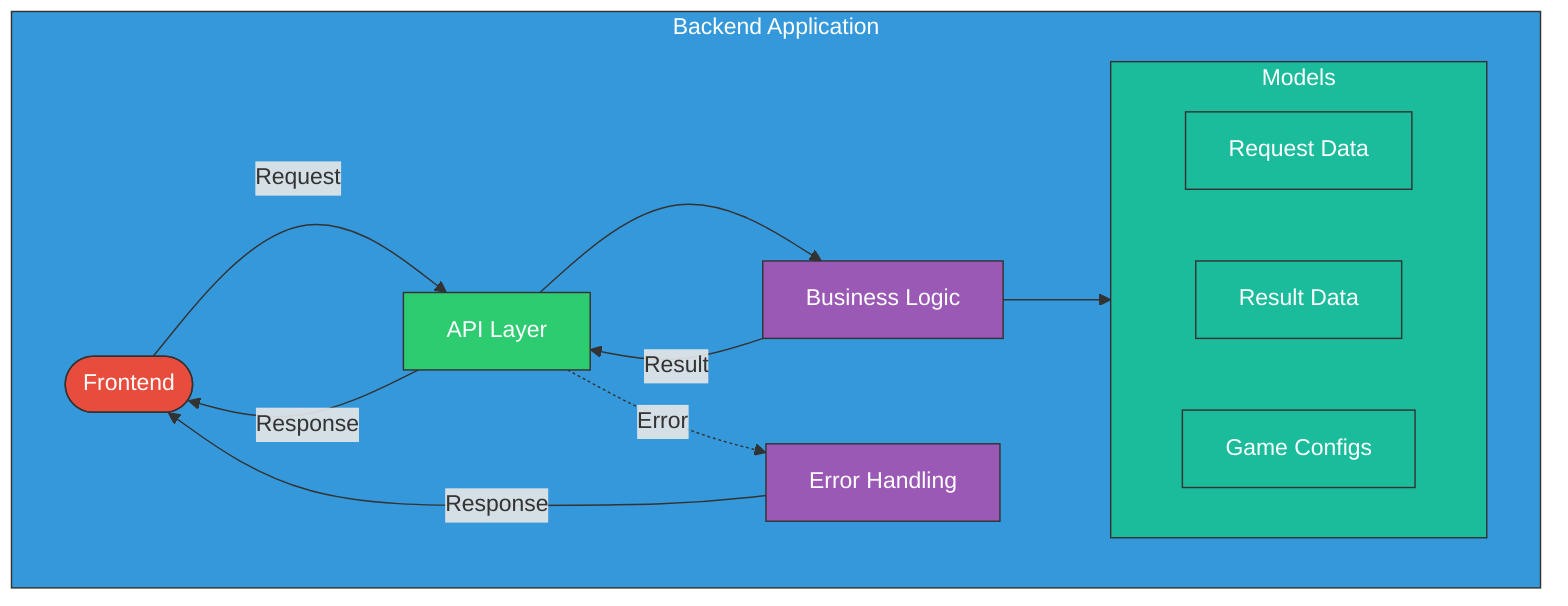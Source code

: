 flowchart TB
    %% Main Components
    client([Frontend]) -->|"Request"| api
    
    subgraph app["Backend Application"]
        api["API Layer"] --> service
        service["Business Logic"] --> model
        
        api -.->|"Error"| error["Error Handling"]
        error -->|"Response"| client
        
        service -->|"Result"| api
        api -->|"Response"| client
    end
    
    subgraph model["Models"]
        request["Request Data"]
        result["Result Data"]
        config["Game Configs"]
    end
    
    %% Styling
    classDef primary fill:#3498db,stroke:#333,color:white,stroke-width:1px
    classDef secondary fill:#2ecc71,stroke:#333,color:white,stroke-width:1px
    classDef tertiary fill:#9b59b6,stroke:#333,color:white,stroke-width:1px
    classDef client fill:#e74c3c,stroke:#333,color:white,stroke-width:1px
    classDef models fill:#1abc9c,stroke:#333,color:white,stroke-width:1px
    
    class app primary
    class api secondary
    class service tertiary
    class client client
    class model,request,result,config models
    class error tertiary